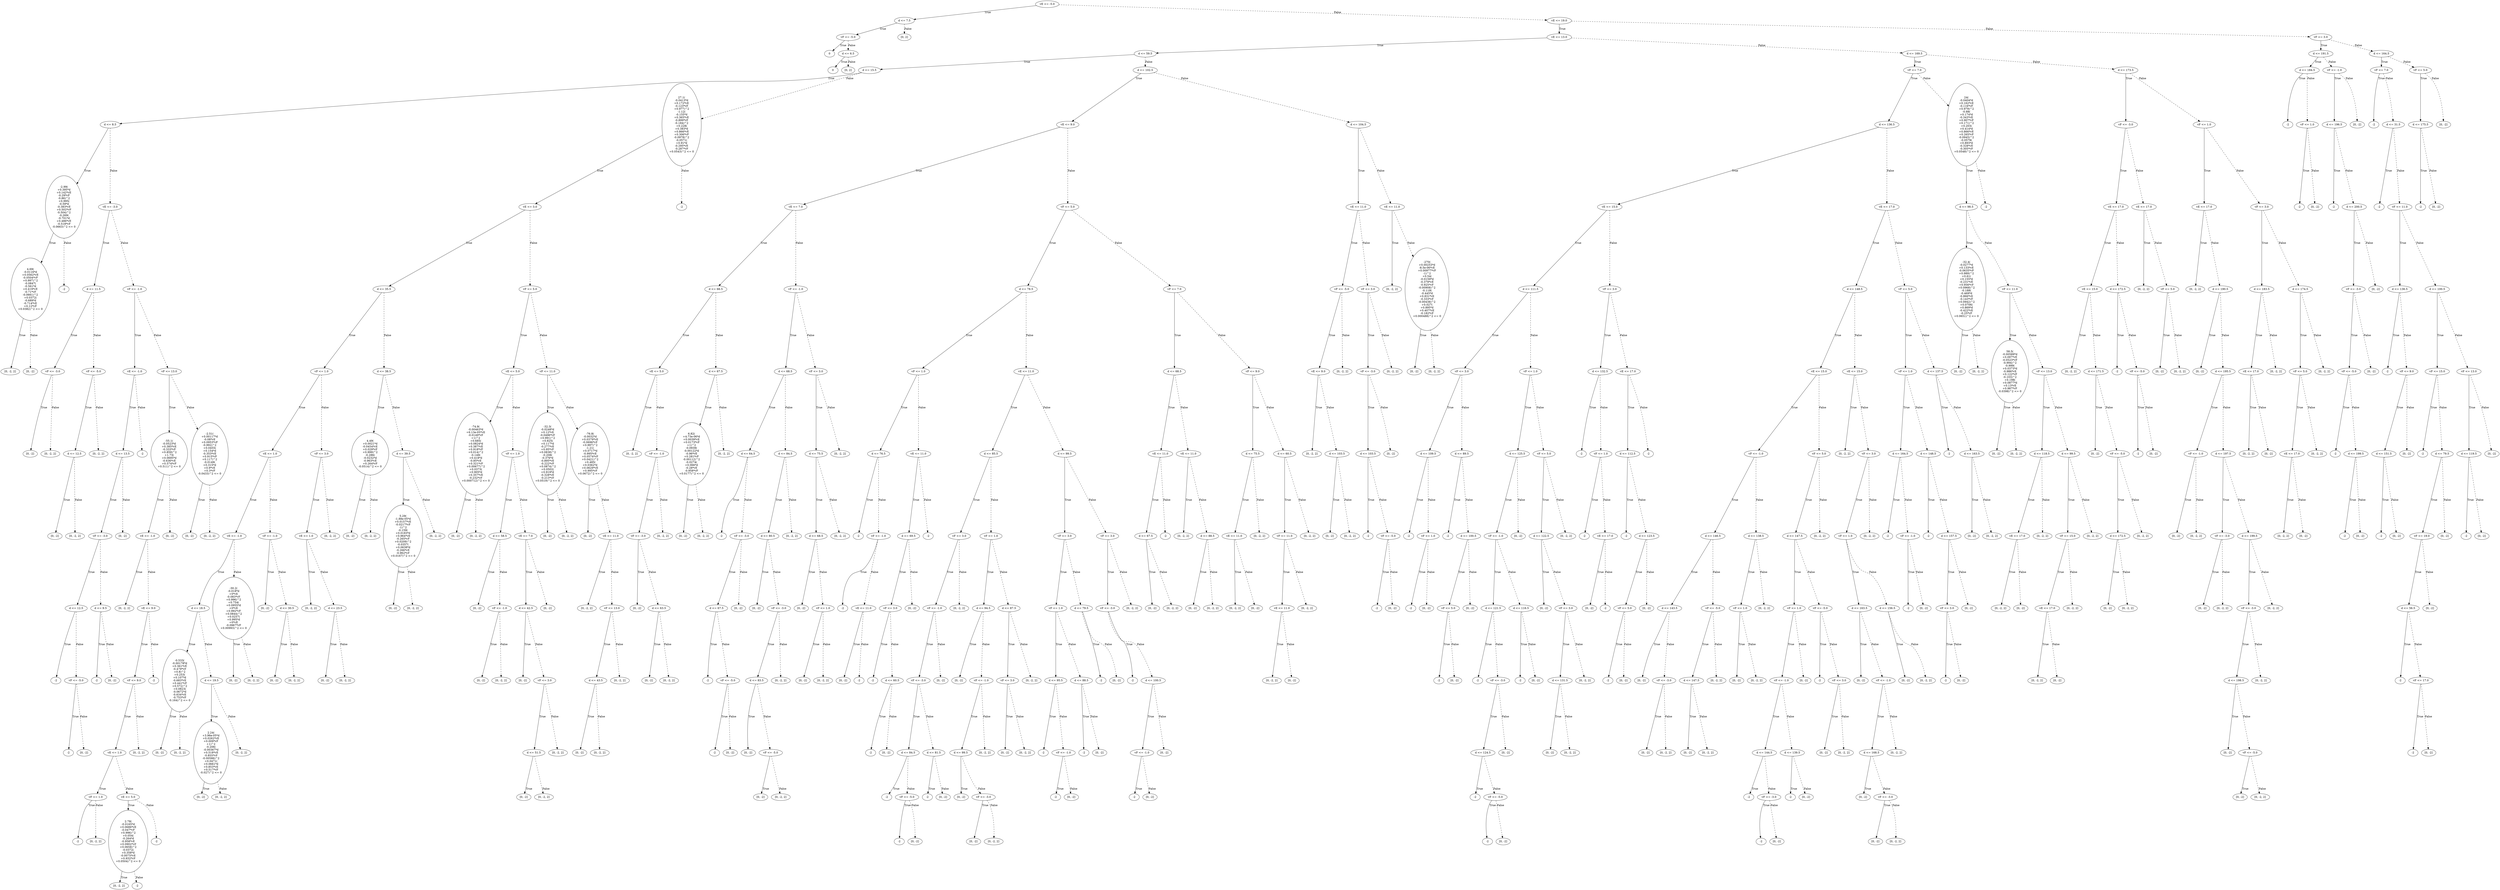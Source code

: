 digraph {
0 [label="vE <= -5.0"];
1 [label="d <= 7.5"];
2 [label="vF <= -5.0"];
3 [label="0"];
2 -> 3 [label="True"];
4 [label="d <= 6.5"];
5 [label="0"];
4 -> 5 [label="True"];
6 [label="[0, 2]"];
4 -> 6 [style="dashed", label="False"];
2 -> 4 [style="dashed", label="False"];
1 -> 2 [label="True"];
7 [label="[0, 2]"];
1 -> 7 [style="dashed", label="False"];
0 -> 1 [label="True"];
8 [label="vE <= 19.0"];
9 [label="vE <= 13.0"];
10 [label="d <= 59.5"];
11 [label="d <= 15.5"];
12 [label="d <= 8.5"];
13 [label="-2.99(\n+0.395*d\n+0.142*vE\n-0.29*vF\n-0.86)^2\n+0.995(\n-0.59*d\n-0.383*vE\n+0.502*vF\n-0.504)^2\n-0.269(\n-0.701*d\n+0.486*vE\n-0.518*vF\n-0.0663)^2 <= 0"];
14 [label="4.69(\n-0.0116*d\n+0.0562*vE\n-0.0504*vF\n+0.997)^2\n-0.0847(\n-0.561*d\n+0.419*vE\n-0.71*vF\n-0.0661)^2\n+0.0372(\n-0.689*d\n-0.714*vE\n+0.12*vF\n+0.0382)^2 <= 0"];
15 [label="[0, -2, 2]"];
14 -> 15 [label="True"];
16 [label="[0, -2]"];
14 -> 16 [style="dashed", label="False"];
13 -> 14 [label="True"];
17 [label="-2"];
13 -> 17 [style="dashed", label="False"];
12 -> 13 [label="True"];
18 [label="vE <= -3.0"];
19 [label="d <= 11.5"];
20 [label="vF <= -3.0"];
21 [label="[0, -2]"];
20 -> 21 [label="True"];
22 [label="[0, -2, 2]"];
20 -> 22 [style="dashed", label="False"];
19 -> 20 [label="True"];
23 [label="vF <= -5.0"];
24 [label="d <= 12.5"];
25 [label="[0, -2]"];
24 -> 25 [label="True"];
26 [label="[0, -2, 2]"];
24 -> 26 [style="dashed", label="False"];
23 -> 24 [label="True"];
27 [label="[0, -2, 2]"];
23 -> 27 [style="dashed", label="False"];
19 -> 23 [style="dashed", label="False"];
18 -> 19 [label="True"];
28 [label="vF <= -1.0"];
29 [label="vE <= -1.0"];
30 [label="d <= 13.5"];
31 [label="vF <= -3.0"];
32 [label="d <= 12.5"];
33 [label="-2"];
32 -> 33 [label="True"];
34 [label="vF <= -5.0"];
35 [label="-2"];
34 -> 35 [label="True"];
36 [label="[0, -2]"];
34 -> 36 [style="dashed", label="False"];
32 -> 34 [style="dashed", label="False"];
31 -> 32 [label="True"];
37 [label="d <= 9.5"];
38 [label="-2"];
37 -> 38 [label="True"];
39 [label="[0, -2]"];
37 -> 39 [style="dashed", label="False"];
31 -> 37 [style="dashed", label="False"];
30 -> 31 [label="True"];
40 [label="[0, -2]"];
30 -> 40 [style="dashed", label="False"];
29 -> 30 [label="True"];
41 [label="-2"];
29 -> 41 [style="dashed", label="False"];
28 -> 29 [label="True"];
42 [label="vF <= 13.0"];
43 [label="-55.1(\n-0.0523*d\n+0.385*vE\n-0.333*vF\n+0.859)^2\n+1.73(\n+0.0695*d\n-0.636*vE\n+0.574*vF\n+0.511)^2 <= 0"];
44 [label="vE <= -1.0"];
45 [label="[0, -2, 2]"];
44 -> 45 [label="True"];
46 [label="vE <= 9.0"];
47 [label="vF <= 9.0"];
48 [label="vE <= 1.0"];
49 [label="vF <= 1.0"];
50 [label="-2"];
49 -> 50 [label="True"];
51 [label="[0, -2, 2]"];
49 -> 51 [style="dashed", label="False"];
48 -> 49 [label="True"];
52 [label="vE <= 5.0"];
53 [label="2.78(\n-0.0165*d\n+0.0686*vE\n-0.047*vF\n+0.996)^2\n+0.054(\n-0.264*d\n-0.958*vE\n+0.0902*vF\n+0.0658)^2\n-0.0372(\n+0.358*d\n-0.0075*vE\n+0.932*vF\n+0.0504)^2 <= 0"];
54 [label="[0, -2, 2]"];
53 -> 54 [label="True"];
55 [label="-2"];
53 -> 55 [style="dashed", label="False"];
52 -> 53 [label="True"];
56 [label="-2"];
52 -> 56 [style="dashed", label="False"];
48 -> 52 [style="dashed", label="False"];
47 -> 48 [label="True"];
57 [label="[0, -2, 2]"];
47 -> 57 [style="dashed", label="False"];
46 -> 47 [label="True"];
58 [label="-2"];
46 -> 58 [style="dashed", label="False"];
44 -> 46 [style="dashed", label="False"];
43 -> 44 [label="True"];
59 [label="[0, -2]"];
43 -> 59 [style="dashed", label="False"];
42 -> 43 [label="True"];
60 [label="-2.51(\n+0.00117*d\n-0.08*vE\n+0.0953*vF\n-0.992)^2\n+0.0455(\n+0.154*d\n-0.353*vE\n+0.915*vF\n+0.117)^2\n-0.0149(\n+0.315*d\n+0.9*vE\n+0.3*vF\n-0.0433)^2 <= 0"];
61 [label="[0, -2]"];
60 -> 61 [label="True"];
62 [label="[0, -2, 2]"];
60 -> 62 [style="dashed", label="False"];
42 -> 60 [style="dashed", label="False"];
28 -> 42 [style="dashed", label="False"];
18 -> 28 [style="dashed", label="False"];
12 -> 18 [style="dashed", label="False"];
11 -> 12 [label="True"];
63 [label="27.1(\n-0.0413*d\n+0.172*vE\n-0.123*vF\n+0.977)^2\n-1.12(\n-0.155*d\n+0.365*vE\n-0.899*vF\n-0.184)^2\n+0.228(\n+0.383*d\n+0.866*vE\n+0.306*vF\n-0.0978)^2\n-0.0571(\n+0.91*d\n-0.295*vE\n-0.287*vF\n+0.0543)^2 <= 0"];
64 [label="vE <= 3.0"];
65 [label="d <= 35.5"];
66 [label="vF <= 1.0"];
67 [label="vE <= 1.0"];
68 [label="vE <= -1.0"];
69 [label="d <= 18.5"];
70 [label="-0.533(\n-0.00178*d\n+0.361*vE\n-0.479*vF\n+0.8)^2\n+0.253(\n+0.107*d\n-0.683*vE\n+0.441*vF\n+0.572)^2\n+0.0823(\n-0.0672*d\n-0.634*vE\n-0.753*vF\n-0.164)^2 <= 0"];
71 [label="[0, -2]"];
70 -> 71 [label="True"];
72 [label="[0, -2, 2]"];
70 -> 72 [style="dashed", label="False"];
69 -> 70 [label="True"];
73 [label="d <= 19.5"];
74 [label="2.24(\n+3.96e-05*d\n+0.0262*vE\n+0.009*vF\n+1)^2\n-0.206(\n-0.00367*d\n+0.518*vE\n-0.855*vF\n-0.00586)^2\n+0.0471(\n+0.0661*d\n+0.853*vE\n+0.517*vF\n-0.027)^2 <= 0"];
75 [label="[0, -2]"];
74 -> 75 [label="True"];
76 [label="[0, -2, 2]"];
74 -> 76 [style="dashed", label="False"];
73 -> 74 [label="True"];
77 [label="[0, -2, 2]"];
73 -> 77 [style="dashed", label="False"];
69 -> 73 [style="dashed", label="False"];
68 -> 69 [label="True"];
78 [label="-30.2(\n-0.018*d\n+0*vE\n-0.083*vF\n+0.996)^2\n+0.754(\n+0.0955*d\n+0*vE\n+0.992*vF\n+0.0844)^2\n+0.0257(\n+0.995*d\n+0*vE\n-0.0967*vF\n+0.00993)^2 <= 0"];
79 [label="[0, -2]"];
78 -> 79 [label="True"];
80 [label="[0, -2, 2]"];
78 -> 80 [style="dashed", label="False"];
68 -> 78 [style="dashed", label="False"];
67 -> 68 [label="True"];
81 [label="vF <= -1.0"];
82 [label="[0, -2]"];
81 -> 82 [label="True"];
83 [label="d <= 30.5"];
84 [label="[0, -2]"];
83 -> 84 [label="True"];
85 [label="[0, -2, 2]"];
83 -> 85 [style="dashed", label="False"];
81 -> 83 [style="dashed", label="False"];
67 -> 81 [style="dashed", label="False"];
66 -> 67 [label="True"];
86 [label="vF <= 3.0"];
87 [label="vE <= 1.0"];
88 [label="[0, -2, 2]"];
87 -> 88 [label="True"];
89 [label="d <= 23.5"];
90 [label="[0, -2]"];
89 -> 90 [label="True"];
91 [label="[0, -2, 2]"];
89 -> 91 [style="dashed", label="False"];
87 -> 89 [style="dashed", label="False"];
86 -> 87 [label="True"];
92 [label="[0, -2, 2]"];
86 -> 92 [style="dashed", label="False"];
66 -> 86 [style="dashed", label="False"];
65 -> 66 [label="True"];
93 [label="d <= 38.5"];
94 [label="4.49(\n+0.0021*d\n-0.0454*vE\n+0.029*vF\n+0.999)^2\n-0.286(\n-0.0232*d\n-0.963*vE\n+0.264*vF\n-0.0514)^2 <= 0"];
95 [label="[0, -2]"];
94 -> 95 [label="True"];
96 [label="[0, -2, 2]"];
94 -> 96 [style="dashed", label="False"];
93 -> 94 [label="True"];
97 [label="d <= 39.5"];
98 [label="5.29(\n-1.88e-05*d\n+0.0157*vE\n-0.0217*vF\n-1)^2\n-0.159(\n+0.0183*d\n+0.964*vE\n-0.265*vF\n+0.0209)^2\n-0.0357(\n+0.0638*d\n-0.266*vE\n-0.962*vF\n+0.0167)^2 <= 0"];
99 [label="[0, -2]"];
98 -> 99 [label="True"];
100 [label="[0, -2, 2]"];
98 -> 100 [style="dashed", label="False"];
97 -> 98 [label="True"];
101 [label="[0, -2, 2]"];
97 -> 101 [style="dashed", label="False"];
93 -> 97 [style="dashed", label="False"];
65 -> 93 [style="dashed", label="False"];
64 -> 65 [label="True"];
102 [label="vF <= 5.0"];
103 [label="vE <= 5.0"];
104 [label="-74.9(\n-0.00463*d\n+6.13e-05*vE\n-0.0149*vF\n+1)^2\n+0.685(\n+0.0824*d\n+0.387*vE\n+0.918*vF\n+0.014)^2\n-0.149(\n+0.418*d\n-0.85*vE\n+0.321*vF\n+0.00677)^2\n+0.0373(\n+0.905*d\n+0.357*vE\n-0.232*vF\n+0.000712)^2 <= 0"];
105 [label="[0, -2]"];
104 -> 105 [label="True"];
106 [label="[0, -2, 2]"];
104 -> 106 [style="dashed", label="False"];
103 -> 104 [label="True"];
107 [label="vF <= 1.0"];
108 [label="d <= 58.5"];
109 [label="[0, -2]"];
108 -> 109 [label="True"];
110 [label="vF <= -1.0"];
111 [label="[0, -2]"];
110 -> 111 [label="True"];
112 [label="[0, -2, 2]"];
110 -> 112 [style="dashed", label="False"];
108 -> 110 [style="dashed", label="False"];
107 -> 108 [label="True"];
113 [label="vE <= 7.0"];
114 [label="d <= 42.5"];
115 [label="[0, -2]"];
114 -> 115 [label="True"];
116 [label="vF <= 3.0"];
117 [label="d <= 51.5"];
118 [label="[0, -2]"];
117 -> 118 [label="True"];
119 [label="[0, -2, 2]"];
117 -> 119 [style="dashed", label="False"];
116 -> 117 [label="True"];
120 [label="[0, -2, 2]"];
116 -> 120 [style="dashed", label="False"];
114 -> 116 [style="dashed", label="False"];
113 -> 114 [label="True"];
121 [label="[0, -2]"];
113 -> 121 [style="dashed", label="False"];
107 -> 113 [style="dashed", label="False"];
103 -> 107 [style="dashed", label="False"];
102 -> 103 [label="True"];
122 [label="vF <= 11.0"];
123 [label="-32.3(\n-0.0248*d\n+0.12*vE\n-0.0496*vF\n+0.991)^2\n+0.825(\n+0.117*d\n-0.277*vE\n+0.95*vF\n+0.0838)^2\n-0.208(\n-0.376*d\n-0.895*vE\n-0.222*vF\n+0.0874)^2\n+0.0502(\n+0.919*d\n-0.328*vE\n-0.213*vF\n+0.0519)^2 <= 0"];
124 [label="[0, -2]"];
123 -> 124 [label="True"];
125 [label="[0, -2, 2]"];
123 -> 125 [style="dashed", label="False"];
122 -> 123 [label="True"];
126 [label="-76.8(\n-0.0032*d\n+0.0379*vE\n-0.0696*vF\n+0.997)^2\n-1.21(\n+0.0717*d\n-0.995*vE\n+0.0574*vF\n+0.0421)^2\n+0.485(\n+0.0362*d\n+0.0629*vE\n+0.995*vF\n+0.0672)^2 <= 0"];
127 [label="[0, -2]"];
126 -> 127 [label="True"];
128 [label="vE <= 11.0"];
129 [label="[0, -2, 2]"];
128 -> 129 [label="True"];
130 [label="vF <= 13.0"];
131 [label="d <= 43.5"];
132 [label="[0, -2]"];
131 -> 132 [label="True"];
133 [label="[0, -2, 2]"];
131 -> 133 [style="dashed", label="False"];
130 -> 131 [label="True"];
134 [label="[0, -2, 2]"];
130 -> 134 [style="dashed", label="False"];
128 -> 130 [style="dashed", label="False"];
126 -> 128 [style="dashed", label="False"];
122 -> 126 [style="dashed", label="False"];
102 -> 122 [style="dashed", label="False"];
64 -> 102 [style="dashed", label="False"];
63 -> 64 [label="True"];
135 [label="-2"];
63 -> 135 [style="dashed", label="False"];
11 -> 63 [style="dashed", label="False"];
10 -> 11 [label="True"];
136 [label="d <= 102.5"];
137 [label="vE <= 9.0"];
138 [label="vE <= 7.0"];
139 [label="d <= 66.5"];
140 [label="vE <= 5.0"];
141 [label="[0, -2, 2]"];
140 -> 141 [label="True"];
142 [label="vF <= -1.0"];
143 [label="vF <= -3.0"];
144 [label="[0, -2]"];
143 -> 144 [label="True"];
145 [label="d <= 63.5"];
146 [label="[0, -2]"];
145 -> 146 [label="True"];
147 [label="[0, -2, 2]"];
145 -> 147 [style="dashed", label="False"];
143 -> 145 [style="dashed", label="False"];
142 -> 143 [label="True"];
148 [label="[0, -2, 2]"];
142 -> 148 [style="dashed", label="False"];
140 -> 142 [style="dashed", label="False"];
139 -> 140 [label="True"];
149 [label="d <= 67.5"];
150 [label="6.82(\n+4.73e-06*d\n+0.0039*vE\n+0.0173*vF\n+1)^2\n-0.0939(\n-0.00122*d\n-0.96*vE\n+0.281*vF\n-0.00112)^2\n-0.0274(\n+0.066*d\n-0.28*vE\n-0.958*vF\n+0.0177)^2 <= 0"];
151 [label="[0, -2]"];
150 -> 151 [label="True"];
152 [label="[0, -2, 2]"];
150 -> 152 [style="dashed", label="False"];
149 -> 150 [label="True"];
153 [label="[0, -2, 2]"];
149 -> 153 [style="dashed", label="False"];
139 -> 149 [style="dashed", label="False"];
138 -> 139 [label="True"];
154 [label="vF <= -1.0"];
155 [label="d <= 68.5"];
156 [label="d <= 64.5"];
157 [label="-2"];
156 -> 157 [label="True"];
158 [label="vF <= -3.0"];
159 [label="d <= 67.5"];
160 [label="-2"];
159 -> 160 [label="True"];
161 [label="vF <= -5.0"];
162 [label="-2"];
161 -> 162 [label="True"];
163 [label="[0, -2]"];
161 -> 163 [style="dashed", label="False"];
159 -> 161 [style="dashed", label="False"];
158 -> 159 [label="True"];
164 [label="[0, -2]"];
158 -> 164 [style="dashed", label="False"];
156 -> 158 [style="dashed", label="False"];
155 -> 156 [label="True"];
165 [label="d <= 84.5"];
166 [label="d <= 80.5"];
167 [label="[0, -2]"];
166 -> 167 [label="True"];
168 [label="vF <= -3.0"];
169 [label="d <= 83.5"];
170 [label="[0, -2]"];
169 -> 170 [label="True"];
171 [label="vF <= -5.0"];
172 [label="[0, -2]"];
171 -> 172 [label="True"];
173 [label="[0, -2, 2]"];
171 -> 173 [style="dashed", label="False"];
169 -> 171 [style="dashed", label="False"];
168 -> 169 [label="True"];
174 [label="[0, -2, 2]"];
168 -> 174 [style="dashed", label="False"];
166 -> 168 [style="dashed", label="False"];
165 -> 166 [label="True"];
175 [label="[0, -2, 2]"];
165 -> 175 [style="dashed", label="False"];
155 -> 165 [style="dashed", label="False"];
154 -> 155 [label="True"];
176 [label="vF <= 3.0"];
177 [label="d <= 75.5"];
178 [label="d <= 68.5"];
179 [label="[0, -2]"];
178 -> 179 [label="True"];
180 [label="vF <= 1.0"];
181 [label="[0, -2]"];
180 -> 181 [label="True"];
182 [label="[0, -2, 2]"];
180 -> 182 [style="dashed", label="False"];
178 -> 180 [style="dashed", label="False"];
177 -> 178 [label="True"];
183 [label="[0, -2, 2]"];
177 -> 183 [style="dashed", label="False"];
176 -> 177 [label="True"];
184 [label="[0, -2, 2]"];
176 -> 184 [style="dashed", label="False"];
154 -> 176 [style="dashed", label="False"];
138 -> 154 [style="dashed", label="False"];
137 -> 138 [label="True"];
185 [label="vF <= 5.0"];
186 [label="d <= 78.5"];
187 [label="vF <= 1.0"];
188 [label="d <= 76.5"];
189 [label="-2"];
188 -> 189 [label="True"];
190 [label="vF <= -1.0"];
191 [label="-2"];
190 -> 191 [label="True"];
192 [label="vE <= 11.0"];
193 [label="[0, -2]"];
192 -> 193 [label="True"];
194 [label="-2"];
192 -> 194 [style="dashed", label="False"];
190 -> 192 [style="dashed", label="False"];
188 -> 190 [style="dashed", label="False"];
187 -> 188 [label="True"];
195 [label="vE <= 11.0"];
196 [label="d <= 69.5"];
197 [label="vF <= 3.0"];
198 [label="-2"];
197 -> 198 [label="True"];
199 [label="d <= 60.5"];
200 [label="-2"];
199 -> 200 [label="True"];
201 [label="[0, -2]"];
199 -> 201 [style="dashed", label="False"];
197 -> 199 [style="dashed", label="False"];
196 -> 197 [label="True"];
202 [label="[0, -2]"];
196 -> 202 [style="dashed", label="False"];
195 -> 196 [label="True"];
203 [label="-2"];
195 -> 203 [style="dashed", label="False"];
187 -> 195 [style="dashed", label="False"];
186 -> 187 [label="True"];
204 [label="vE <= 11.0"];
205 [label="d <= 85.5"];
206 [label="vF <= 3.0"];
207 [label="vF <= -1.0"];
208 [label="vF <= -3.0"];
209 [label="d <= 84.5"];
210 [label="-2"];
209 -> 210 [label="True"];
211 [label="vF <= -5.0"];
212 [label="-2"];
211 -> 212 [label="True"];
213 [label="[0, -2]"];
211 -> 213 [style="dashed", label="False"];
209 -> 211 [style="dashed", label="False"];
208 -> 209 [label="True"];
214 [label="d <= 81.5"];
215 [label="-2"];
214 -> 215 [label="True"];
216 [label="[0, -2]"];
214 -> 216 [style="dashed", label="False"];
208 -> 214 [style="dashed", label="False"];
207 -> 208 [label="True"];
217 [label="[0, -2]"];
207 -> 217 [style="dashed", label="False"];
206 -> 207 [label="True"];
218 [label="[0, -2, 2]"];
206 -> 218 [style="dashed", label="False"];
205 -> 206 [label="True"];
219 [label="vF <= 1.0"];
220 [label="d <= 94.5"];
221 [label="[0, -2]"];
220 -> 221 [label="True"];
222 [label="vF <= -1.0"];
223 [label="d <= 99.5"];
224 [label="[0, -2]"];
223 -> 224 [label="True"];
225 [label="vF <= -3.0"];
226 [label="[0, -2]"];
225 -> 226 [label="True"];
227 [label="[0, -2, 2]"];
225 -> 227 [style="dashed", label="False"];
223 -> 225 [style="dashed", label="False"];
222 -> 223 [label="True"];
228 [label="[0, -2, 2]"];
222 -> 228 [style="dashed", label="False"];
220 -> 222 [style="dashed", label="False"];
219 -> 220 [label="True"];
229 [label="d <= 87.5"];
230 [label="vF <= 3.0"];
231 [label="[0, -2]"];
230 -> 231 [label="True"];
232 [label="[0, -2, 2]"];
230 -> 232 [style="dashed", label="False"];
229 -> 230 [label="True"];
233 [label="[0, -2, 2]"];
229 -> 233 [style="dashed", label="False"];
219 -> 229 [style="dashed", label="False"];
205 -> 219 [style="dashed", label="False"];
204 -> 205 [label="True"];
234 [label="d <= 99.5"];
235 [label="vF <= 3.0"];
236 [label="vF <= 1.0"];
237 [label="d <= 95.5"];
238 [label="-2"];
237 -> 238 [label="True"];
239 [label="vF <= -1.0"];
240 [label="-2"];
239 -> 240 [label="True"];
241 [label="[0, -2]"];
239 -> 241 [style="dashed", label="False"];
237 -> 239 [style="dashed", label="False"];
236 -> 237 [label="True"];
242 [label="d <= 88.5"];
243 [label="-2"];
242 -> 243 [label="True"];
244 [label="[0, -2]"];
242 -> 244 [style="dashed", label="False"];
236 -> 242 [style="dashed", label="False"];
235 -> 236 [label="True"];
245 [label="d <= 79.5"];
246 [label="-2"];
245 -> 246 [label="True"];
247 [label="[0, -2]"];
245 -> 247 [style="dashed", label="False"];
235 -> 245 [style="dashed", label="False"];
234 -> 235 [label="True"];
248 [label="vF <= 3.0"];
249 [label="vF <= -3.0"];
250 [label="-2"];
249 -> 250 [label="True"];
251 [label="d <= 100.5"];
252 [label="vF <= -1.0"];
253 [label="-2"];
252 -> 253 [label="True"];
254 [label="[0, -2]"];
252 -> 254 [style="dashed", label="False"];
251 -> 252 [label="True"];
255 [label="[0, -2]"];
251 -> 255 [style="dashed", label="False"];
249 -> 251 [style="dashed", label="False"];
248 -> 249 [label="True"];
256 [label="[0, -2, 2]"];
248 -> 256 [style="dashed", label="False"];
234 -> 248 [style="dashed", label="False"];
204 -> 234 [style="dashed", label="False"];
186 -> 204 [style="dashed", label="False"];
185 -> 186 [label="True"];
257 [label="vF <= 7.0"];
258 [label="d <= 68.5"];
259 [label="vE <= 11.0"];
260 [label="d <= 67.5"];
261 [label="[0, -2]"];
260 -> 261 [label="True"];
262 [label="[0, -2, 2]"];
260 -> 262 [style="dashed", label="False"];
259 -> 260 [label="True"];
263 [label="-2"];
259 -> 263 [style="dashed", label="False"];
258 -> 259 [label="True"];
264 [label="vE <= 11.0"];
265 [label="[0, -2, 2]"];
264 -> 265 [label="True"];
266 [label="d <= 88.5"];
267 [label="[0, -2]"];
266 -> 267 [label="True"];
268 [label="[0, -2, 2]"];
266 -> 268 [style="dashed", label="False"];
264 -> 266 [style="dashed", label="False"];
258 -> 264 [style="dashed", label="False"];
257 -> 258 [label="True"];
269 [label="vF <= 9.0"];
270 [label="d <= 75.5"];
271 [label="vE <= 11.0"];
272 [label="[0, -2, 2]"];
271 -> 272 [label="True"];
273 [label="[0, -2]"];
271 -> 273 [style="dashed", label="False"];
270 -> 271 [label="True"];
274 [label="[0, -2, 2]"];
270 -> 274 [style="dashed", label="False"];
269 -> 270 [label="True"];
275 [label="d <= 60.5"];
276 [label="vF <= 11.0"];
277 [label="vE <= 11.0"];
278 [label="[0, -2, 2]"];
277 -> 278 [label="True"];
279 [label="[0, -2]"];
277 -> 279 [style="dashed", label="False"];
276 -> 277 [label="True"];
280 [label="[0, -2, 2]"];
276 -> 280 [style="dashed", label="False"];
275 -> 276 [label="True"];
281 [label="[0, -2, 2]"];
275 -> 281 [style="dashed", label="False"];
269 -> 275 [style="dashed", label="False"];
257 -> 269 [style="dashed", label="False"];
185 -> 257 [style="dashed", label="False"];
137 -> 185 [style="dashed", label="False"];
136 -> 137 [label="True"];
282 [label="d <= 104.5"];
283 [label="vE <= 11.0"];
284 [label="vF <= -5.0"];
285 [label="vE <= 9.0"];
286 [label="[0, -2, 2]"];
285 -> 286 [label="True"];
287 [label="d <= 103.5"];
288 [label="[0, -2]"];
287 -> 288 [label="True"];
289 [label="[0, -2, 2]"];
287 -> 289 [style="dashed", label="False"];
285 -> 287 [style="dashed", label="False"];
284 -> 285 [label="True"];
290 [label="[0, -2, 2]"];
284 -> 290 [style="dashed", label="False"];
283 -> 284 [label="True"];
291 [label="vF <= 3.0"];
292 [label="vF <= -3.0"];
293 [label="d <= 103.5"];
294 [label="-2"];
293 -> 294 [label="True"];
295 [label="vF <= -5.0"];
296 [label="-2"];
295 -> 296 [label="True"];
297 [label="[0, -2]"];
295 -> 297 [style="dashed", label="False"];
293 -> 295 [style="dashed", label="False"];
292 -> 293 [label="True"];
298 [label="[0, -2]"];
292 -> 298 [style="dashed", label="False"];
291 -> 292 [label="True"];
299 [label="[0, -2, 2]"];
291 -> 299 [style="dashed", label="False"];
283 -> 291 [style="dashed", label="False"];
282 -> 283 [label="True"];
300 [label="vE <= 11.0"];
301 [label="[0, -2, 2]"];
300 -> 301 [label="True"];
302 [label="-270(\n+0.00253*d\n-8.5e-06*vE\n+0.00977*vF\n-1)^2\n+0.54(\n-0.0159*d\n-0.379*vE\n-0.925*vF\n-0.00908)^2\n-0.118(\n-0.445*d\n+0.831*vE\n-0.333*vF\n-0.00438)^2\n+0.027(\n+0.895*d\n+0.407*vE\n-0.182*vF\n+0.000488)^2 <= 0"];
303 [label="[0, -2]"];
302 -> 303 [label="True"];
304 [label="[0, -2, 2]"];
302 -> 304 [style="dashed", label="False"];
300 -> 302 [style="dashed", label="False"];
282 -> 300 [style="dashed", label="False"];
136 -> 282 [style="dashed", label="False"];
10 -> 136 [style="dashed", label="False"];
9 -> 10 [label="True"];
305 [label="d <= 169.5"];
306 [label="vF <= 7.0"];
307 [label="d <= 136.5"];
308 [label="vE <= 15.0"];
309 [label="d <= 111.5"];
310 [label="vF <= 3.0"];
311 [label="d <= 109.5"];
312 [label="-2"];
311 -> 312 [label="True"];
313 [label="vF <= 1.0"];
314 [label="-2"];
313 -> 314 [label="True"];
315 [label="[0, -2]"];
313 -> 315 [style="dashed", label="False"];
311 -> 313 [style="dashed", label="False"];
310 -> 311 [label="True"];
316 [label="d <= 89.5"];
317 [label="-2"];
316 -> 317 [label="True"];
318 [label="d <= 100.5"];
319 [label="vF <= 5.0"];
320 [label="-2"];
319 -> 320 [label="True"];
321 [label="[0, -2]"];
319 -> 321 [style="dashed", label="False"];
318 -> 319 [label="True"];
322 [label="[0, -2]"];
318 -> 322 [style="dashed", label="False"];
316 -> 318 [style="dashed", label="False"];
310 -> 316 [style="dashed", label="False"];
309 -> 310 [label="True"];
323 [label="vF <= 1.0"];
324 [label="d <= 125.5"];
325 [label="vF <= -1.0"];
326 [label="d <= 121.5"];
327 [label="-2"];
326 -> 327 [label="True"];
328 [label="vF <= -3.0"];
329 [label="d <= 124.5"];
330 [label="-2"];
329 -> 330 [label="True"];
331 [label="vF <= -5.0"];
332 [label="-2"];
331 -> 332 [label="True"];
333 [label="[0, -2]"];
331 -> 333 [style="dashed", label="False"];
329 -> 331 [style="dashed", label="False"];
328 -> 329 [label="True"];
334 [label="[0, -2]"];
328 -> 334 [style="dashed", label="False"];
326 -> 328 [style="dashed", label="False"];
325 -> 326 [label="True"];
335 [label="d <= 116.5"];
336 [label="-2"];
335 -> 336 [label="True"];
337 [label="[0, -2]"];
335 -> 337 [style="dashed", label="False"];
325 -> 335 [style="dashed", label="False"];
324 -> 325 [label="True"];
338 [label="[0, -2]"];
324 -> 338 [style="dashed", label="False"];
323 -> 324 [label="True"];
339 [label="vF <= 5.0"];
340 [label="d <= 122.5"];
341 [label="[0, -2]"];
340 -> 341 [label="True"];
342 [label="vF <= 3.0"];
343 [label="d <= 131.5"];
344 [label="[0, -2]"];
343 -> 344 [label="True"];
345 [label="[0, -2, 2]"];
343 -> 345 [style="dashed", label="False"];
342 -> 343 [label="True"];
346 [label="[0, -2, 2]"];
342 -> 346 [style="dashed", label="False"];
340 -> 342 [style="dashed", label="False"];
339 -> 340 [label="True"];
347 [label="[0, -2, 2]"];
339 -> 347 [style="dashed", label="False"];
323 -> 339 [style="dashed", label="False"];
309 -> 323 [style="dashed", label="False"];
308 -> 309 [label="True"];
348 [label="vF <= 3.0"];
349 [label="d <= 132.5"];
350 [label="-2"];
349 -> 350 [label="True"];
351 [label="vF <= 1.0"];
352 [label="-2"];
351 -> 352 [label="True"];
353 [label="vE <= 17.0"];
354 [label="[0, -2]"];
353 -> 354 [label="True"];
355 [label="-2"];
353 -> 355 [style="dashed", label="False"];
351 -> 353 [style="dashed", label="False"];
349 -> 351 [style="dashed", label="False"];
348 -> 349 [label="True"];
356 [label="vE <= 17.0"];
357 [label="d <= 112.5"];
358 [label="-2"];
357 -> 358 [label="True"];
359 [label="d <= 123.5"];
360 [label="vF <= 5.0"];
361 [label="-2"];
360 -> 361 [label="True"];
362 [label="[0, -2]"];
360 -> 362 [style="dashed", label="False"];
359 -> 360 [label="True"];
363 [label="[0, -2]"];
359 -> 363 [style="dashed", label="False"];
357 -> 359 [style="dashed", label="False"];
356 -> 357 [label="True"];
364 [label="-2"];
356 -> 364 [style="dashed", label="False"];
348 -> 356 [style="dashed", label="False"];
308 -> 348 [style="dashed", label="False"];
307 -> 308 [label="True"];
365 [label="vE <= 17.0"];
366 [label="d <= 148.5"];
367 [label="vE <= 15.0"];
368 [label="vF <= -1.0"];
369 [label="d <= 146.5"];
370 [label="d <= 143.5"];
371 [label="[0, -2]"];
370 -> 371 [label="True"];
372 [label="vF <= -3.0"];
373 [label="[0, -2]"];
372 -> 373 [label="True"];
374 [label="[0, -2, 2]"];
372 -> 374 [style="dashed", label="False"];
370 -> 372 [style="dashed", label="False"];
369 -> 370 [label="True"];
375 [label="vF <= -5.0"];
376 [label="d <= 147.5"];
377 [label="[0, -2]"];
376 -> 377 [label="True"];
378 [label="[0, -2, 2]"];
376 -> 378 [style="dashed", label="False"];
375 -> 376 [label="True"];
379 [label="[0, -2, 2]"];
375 -> 379 [style="dashed", label="False"];
369 -> 375 [style="dashed", label="False"];
368 -> 369 [label="True"];
380 [label="d <= 138.5"];
381 [label="vF <= 1.0"];
382 [label="[0, -2]"];
381 -> 382 [label="True"];
383 [label="[0, -2, 2]"];
381 -> 383 [style="dashed", label="False"];
380 -> 381 [label="True"];
384 [label="[0, -2, 2]"];
380 -> 384 [style="dashed", label="False"];
368 -> 380 [style="dashed", label="False"];
367 -> 368 [label="True"];
385 [label="vF <= 5.0"];
386 [label="d <= 147.5"];
387 [label="vF <= 1.0"];
388 [label="vF <= -1.0"];
389 [label="d <= 144.5"];
390 [label="-2"];
389 -> 390 [label="True"];
391 [label="vF <= -3.0"];
392 [label="-2"];
391 -> 392 [label="True"];
393 [label="[0, -2]"];
391 -> 393 [style="dashed", label="False"];
389 -> 391 [style="dashed", label="False"];
388 -> 389 [label="True"];
394 [label="d <= 139.5"];
395 [label="-2"];
394 -> 395 [label="True"];
396 [label="[0, -2]"];
394 -> 396 [style="dashed", label="False"];
388 -> 394 [style="dashed", label="False"];
387 -> 388 [label="True"];
397 [label="[0, -2]"];
387 -> 397 [style="dashed", label="False"];
386 -> 387 [label="True"];
398 [label="vF <= -5.0"];
399 [label="-2"];
398 -> 399 [label="True"];
400 [label="vF <= 3.0"];
401 [label="[0, -2]"];
400 -> 401 [label="True"];
402 [label="[0, -2, 2]"];
400 -> 402 [style="dashed", label="False"];
398 -> 400 [style="dashed", label="False"];
386 -> 398 [style="dashed", label="False"];
385 -> 386 [label="True"];
403 [label="[0, -2, 2]"];
385 -> 403 [style="dashed", label="False"];
367 -> 385 [style="dashed", label="False"];
366 -> 367 [label="True"];
404 [label="vE <= 15.0"];
405 [label="[0, -2, 2]"];
404 -> 405 [label="True"];
406 [label="vF <= 3.0"];
407 [label="vF <= 1.0"];
408 [label="d <= 163.5"];
409 [label="[0, -2]"];
408 -> 409 [label="True"];
410 [label="vF <= -1.0"];
411 [label="d <= 168.5"];
412 [label="[0, -2]"];
411 -> 412 [label="True"];
413 [label="vF <= -3.0"];
414 [label="[0, -2]"];
413 -> 414 [label="True"];
415 [label="[0, -2, 2]"];
413 -> 415 [style="dashed", label="False"];
411 -> 413 [style="dashed", label="False"];
410 -> 411 [label="True"];
416 [label="[0, -2, 2]"];
410 -> 416 [style="dashed", label="False"];
408 -> 410 [style="dashed", label="False"];
407 -> 408 [label="True"];
417 [label="d <= 156.5"];
418 [label="[0, -2]"];
417 -> 418 [label="True"];
419 [label="[0, -2, 2]"];
417 -> 419 [style="dashed", label="False"];
407 -> 417 [style="dashed", label="False"];
406 -> 407 [label="True"];
420 [label="[0, -2, 2]"];
406 -> 420 [style="dashed", label="False"];
404 -> 406 [style="dashed", label="False"];
366 -> 404 [style="dashed", label="False"];
365 -> 366 [label="True"];
421 [label="vF <= 5.0"];
422 [label="vF <= 1.0"];
423 [label="d <= 164.5"];
424 [label="-2"];
423 -> 424 [label="True"];
425 [label="vF <= -1.0"];
426 [label="-2"];
425 -> 426 [label="True"];
427 [label="[0, -2]"];
425 -> 427 [style="dashed", label="False"];
423 -> 425 [style="dashed", label="False"];
422 -> 423 [label="True"];
428 [label="d <= 148.5"];
429 [label="-2"];
428 -> 429 [label="True"];
430 [label="d <= 157.5"];
431 [label="vF <= 3.0"];
432 [label="-2"];
431 -> 432 [label="True"];
433 [label="[0, -2]"];
431 -> 433 [style="dashed", label="False"];
430 -> 431 [label="True"];
434 [label="[0, -2]"];
430 -> 434 [style="dashed", label="False"];
428 -> 430 [style="dashed", label="False"];
422 -> 428 [style="dashed", label="False"];
421 -> 422 [label="True"];
435 [label="d <= 137.5"];
436 [label="-2"];
435 -> 436 [label="True"];
437 [label="d <= 163.5"];
438 [label="[0, -2]"];
437 -> 438 [label="True"];
439 [label="[0, -2, 2]"];
437 -> 439 [style="dashed", label="False"];
435 -> 437 [style="dashed", label="False"];
421 -> 435 [style="dashed", label="False"];
365 -> 421 [style="dashed", label="False"];
307 -> 365 [style="dashed", label="False"];
306 -> 307 [label="True"];
440 [label="24(\n-0.0404*d\n+0.162*vE\n-0.116*vF\n+0.979)^2\n-0.88(\n+0.174*d\n-0.343*vE\n+0.907*vF\n+0.171)^2\n+0.203(\n+0.414*d\n+0.866*vE\n+0.265*vF\n-0.0945)^2\n-0.0579(\n+0.893*d\n-0.328*vE\n-0.305*vF\n+0.0548)^2 <= 0"];
441 [label="d <= 98.5"];
442 [label="-32.4(\n-0.0277*d\n+0.133*vE\n-0.0635*vF\n+0.989)^2\n+0.61(\n+0.155*d\n-0.231*vE\n+0.956*vF\n+0.0968)^2\n-0.188(\n-0.469*d\n-0.866*vE\n-0.143*vF\n+0.0942)^2\n+0.0706(\n+0.869*d\n-0.422*vE\n-0.25*vF\n+0.0651)^2 <= 0"];
443 [label="[0, -2]"];
442 -> 443 [label="True"];
444 [label="[0, -2, 2]"];
442 -> 444 [style="dashed", label="False"];
441 -> 442 [label="True"];
445 [label="vF <= 11.0"];
446 [label="58.5(\n-0.00589*d\n+0.097*vE\n-0.0523*vF\n-0.994)^2\n-0.999(\n+0.0373*d\n-0.986*vE\n+0.122*vF\n-0.103)^2\n+0.198(\n+0.0877*d\n+0.13*vE\n+0.987*vF\n-0.0398)^2 <= 0"];
447 [label="[0, -2]"];
446 -> 447 [label="True"];
448 [label="[0, -2, 2]"];
446 -> 448 [style="dashed", label="False"];
445 -> 446 [label="True"];
449 [label="vF <= 13.0"];
450 [label="d <= 118.5"];
451 [label="vE <= 17.0"];
452 [label="[0, -2, 2]"];
451 -> 452 [label="True"];
453 [label="[0, -2]"];
451 -> 453 [style="dashed", label="False"];
450 -> 451 [label="True"];
454 [label="[0, -2, 2]"];
450 -> 454 [style="dashed", label="False"];
449 -> 450 [label="True"];
455 [label="d <= 99.5"];
456 [label="vF <= 15.0"];
457 [label="vE <= 17.0"];
458 [label="[0, -2, 2]"];
457 -> 458 [label="True"];
459 [label="[0, -2]"];
457 -> 459 [style="dashed", label="False"];
456 -> 457 [label="True"];
460 [label="[0, -2, 2]"];
456 -> 460 [style="dashed", label="False"];
455 -> 456 [label="True"];
461 [label="[0, -2, 2]"];
455 -> 461 [style="dashed", label="False"];
449 -> 455 [style="dashed", label="False"];
445 -> 449 [style="dashed", label="False"];
441 -> 445 [style="dashed", label="False"];
440 -> 441 [label="True"];
462 [label="-2"];
440 -> 462 [style="dashed", label="False"];
306 -> 440 [style="dashed", label="False"];
305 -> 306 [label="True"];
463 [label="d <= 173.5"];
464 [label="vF <= -3.0"];
465 [label="vE <= 17.0"];
466 [label="vE <= 15.0"];
467 [label="[0, -2, 2]"];
466 -> 467 [label="True"];
468 [label="d <= 171.5"];
469 [label="[0, -2]"];
468 -> 469 [label="True"];
470 [label="vF <= -5.0"];
471 [label="d <= 172.5"];
472 [label="[0, -2]"];
471 -> 472 [label="True"];
473 [label="[0, -2, 2]"];
471 -> 473 [style="dashed", label="False"];
470 -> 471 [label="True"];
474 [label="[0, -2, 2]"];
470 -> 474 [style="dashed", label="False"];
468 -> 470 [style="dashed", label="False"];
466 -> 468 [style="dashed", label="False"];
465 -> 466 [label="True"];
475 [label="d <= 172.5"];
476 [label="-2"];
475 -> 476 [label="True"];
477 [label="vF <= -5.0"];
478 [label="-2"];
477 -> 478 [label="True"];
479 [label="[0, -2]"];
477 -> 479 [style="dashed", label="False"];
475 -> 477 [style="dashed", label="False"];
465 -> 475 [style="dashed", label="False"];
464 -> 465 [label="True"];
480 [label="vE <= 17.0"];
481 [label="[0, -2, 2]"];
480 -> 481 [label="True"];
482 [label="vF <= 5.0"];
483 [label="[0, -2]"];
482 -> 483 [label="True"];
484 [label="[0, -2, 2]"];
482 -> 484 [style="dashed", label="False"];
480 -> 482 [style="dashed", label="False"];
464 -> 480 [style="dashed", label="False"];
463 -> 464 [label="True"];
485 [label="vF <= 1.0"];
486 [label="vE <= 17.0"];
487 [label="[0, -2, 2]"];
486 -> 487 [label="True"];
488 [label="d <= 190.5"];
489 [label="[0, -2]"];
488 -> 489 [label="True"];
490 [label="d <= 195.5"];
491 [label="vF <= -1.0"];
492 [label="[0, -2]"];
491 -> 492 [label="True"];
493 [label="[0, -2, 2]"];
491 -> 493 [style="dashed", label="False"];
490 -> 491 [label="True"];
494 [label="d <= 197.5"];
495 [label="vF <= -3.0"];
496 [label="[0, -2]"];
495 -> 496 [label="True"];
497 [label="[0, -2, 2]"];
495 -> 497 [style="dashed", label="False"];
494 -> 495 [label="True"];
498 [label="d <= 199.5"];
499 [label="vF <= -3.0"];
500 [label="d <= 198.5"];
501 [label="[0, -2]"];
500 -> 501 [label="True"];
502 [label="vF <= -5.0"];
503 [label="[0, -2]"];
502 -> 503 [label="True"];
504 [label="[0, -2, 2]"];
502 -> 504 [style="dashed", label="False"];
500 -> 502 [style="dashed", label="False"];
499 -> 500 [label="True"];
505 [label="[0, -2, 2]"];
499 -> 505 [style="dashed", label="False"];
498 -> 499 [label="True"];
506 [label="[0, -2, 2]"];
498 -> 506 [style="dashed", label="False"];
494 -> 498 [style="dashed", label="False"];
490 -> 494 [style="dashed", label="False"];
488 -> 490 [style="dashed", label="False"];
486 -> 488 [style="dashed", label="False"];
485 -> 486 [label="True"];
507 [label="vF <= 3.0"];
508 [label="d <= 183.5"];
509 [label="vE <= 17.0"];
510 [label="[0, -2, 2]"];
509 -> 510 [label="True"];
511 [label="[0, -2]"];
509 -> 511 [style="dashed", label="False"];
508 -> 509 [label="True"];
512 [label="[0, -2, 2]"];
508 -> 512 [style="dashed", label="False"];
507 -> 508 [label="True"];
513 [label="d <= 174.5"];
514 [label="vF <= 5.0"];
515 [label="vE <= 17.0"];
516 [label="[0, -2, 2]"];
515 -> 516 [label="True"];
517 [label="[0, -2]"];
515 -> 517 [style="dashed", label="False"];
514 -> 515 [label="True"];
518 [label="[0, -2, 2]"];
514 -> 518 [style="dashed", label="False"];
513 -> 514 [label="True"];
519 [label="[0, -2, 2]"];
513 -> 519 [style="dashed", label="False"];
507 -> 513 [style="dashed", label="False"];
485 -> 507 [style="dashed", label="False"];
463 -> 485 [style="dashed", label="False"];
305 -> 463 [style="dashed", label="False"];
9 -> 305 [style="dashed", label="False"];
8 -> 9 [label="True"];
520 [label="vF <= 3.0"];
521 [label="d <= 191.5"];
522 [label="d <= 184.5"];
523 [label="-2"];
522 -> 523 [label="True"];
524 [label="vF <= 1.0"];
525 [label="-2"];
524 -> 525 [label="True"];
526 [label="[0, -2]"];
524 -> 526 [style="dashed", label="False"];
522 -> 524 [style="dashed", label="False"];
521 -> 522 [label="True"];
527 [label="vF <= -1.0"];
528 [label="d <= 196.5"];
529 [label="-2"];
528 -> 529 [label="True"];
530 [label="d <= 200.5"];
531 [label="vF <= -3.0"];
532 [label="vF <= -5.0"];
533 [label="-2"];
532 -> 533 [label="True"];
534 [label="d <= 199.5"];
535 [label="-2"];
534 -> 535 [label="True"];
536 [label="[0, -2]"];
534 -> 536 [style="dashed", label="False"];
532 -> 534 [style="dashed", label="False"];
531 -> 532 [label="True"];
537 [label="[0, -2]"];
531 -> 537 [style="dashed", label="False"];
530 -> 531 [label="True"];
538 [label="[0, -2]"];
530 -> 538 [style="dashed", label="False"];
528 -> 530 [style="dashed", label="False"];
527 -> 528 [label="True"];
539 [label="[0, -2]"];
527 -> 539 [style="dashed", label="False"];
521 -> 527 [style="dashed", label="False"];
520 -> 521 [label="True"];
540 [label="d <= 164.5"];
541 [label="vF <= 7.0"];
542 [label="-2"];
541 -> 542 [label="True"];
543 [label="d <= 31.5"];
544 [label="-2"];
543 -> 544 [label="True"];
545 [label="vF <= 11.0"];
546 [label="d <= 136.5"];
547 [label="-2"];
546 -> 547 [label="True"];
548 [label="vF <= 9.0"];
549 [label="d <= 151.5"];
550 [label="-2"];
549 -> 550 [label="True"];
551 [label="[0, -2]"];
549 -> 551 [style="dashed", label="False"];
548 -> 549 [label="True"];
552 [label="[0, -2]"];
548 -> 552 [style="dashed", label="False"];
546 -> 548 [style="dashed", label="False"];
545 -> 546 [label="True"];
553 [label="d <= 100.5"];
554 [label="vF <= 15.0"];
555 [label="-2"];
554 -> 555 [label="True"];
556 [label="d <= 79.5"];
557 [label="vF <= 19.0"];
558 [label="d <= 56.5"];
559 [label="-2"];
558 -> 559 [label="True"];
560 [label="vF <= 17.0"];
561 [label="-2"];
560 -> 561 [label="True"];
562 [label="[0, -2]"];
560 -> 562 [style="dashed", label="False"];
558 -> 560 [style="dashed", label="False"];
557 -> 558 [label="True"];
563 [label="[0, -2]"];
557 -> 563 [style="dashed", label="False"];
556 -> 557 [label="True"];
564 [label="[0, -2]"];
556 -> 564 [style="dashed", label="False"];
554 -> 556 [style="dashed", label="False"];
553 -> 554 [label="True"];
565 [label="vF <= 13.0"];
566 [label="d <= 119.5"];
567 [label="-2"];
566 -> 567 [label="True"];
568 [label="[0, -2]"];
566 -> 568 [style="dashed", label="False"];
565 -> 566 [label="True"];
569 [label="[0, -2]"];
565 -> 569 [style="dashed", label="False"];
553 -> 565 [style="dashed", label="False"];
545 -> 553 [style="dashed", label="False"];
543 -> 545 [style="dashed", label="False"];
541 -> 543 [style="dashed", label="False"];
540 -> 541 [label="True"];
570 [label="vF <= 5.0"];
571 [label="d <= 175.5"];
572 [label="-2"];
571 -> 572 [label="True"];
573 [label="[0, -2]"];
571 -> 573 [style="dashed", label="False"];
570 -> 571 [label="True"];
574 [label="[0, -2]"];
570 -> 574 [style="dashed", label="False"];
540 -> 570 [style="dashed", label="False"];
520 -> 540 [style="dashed", label="False"];
8 -> 520 [style="dashed", label="False"];
0 -> 8 [style="dashed", label="False"];

}
